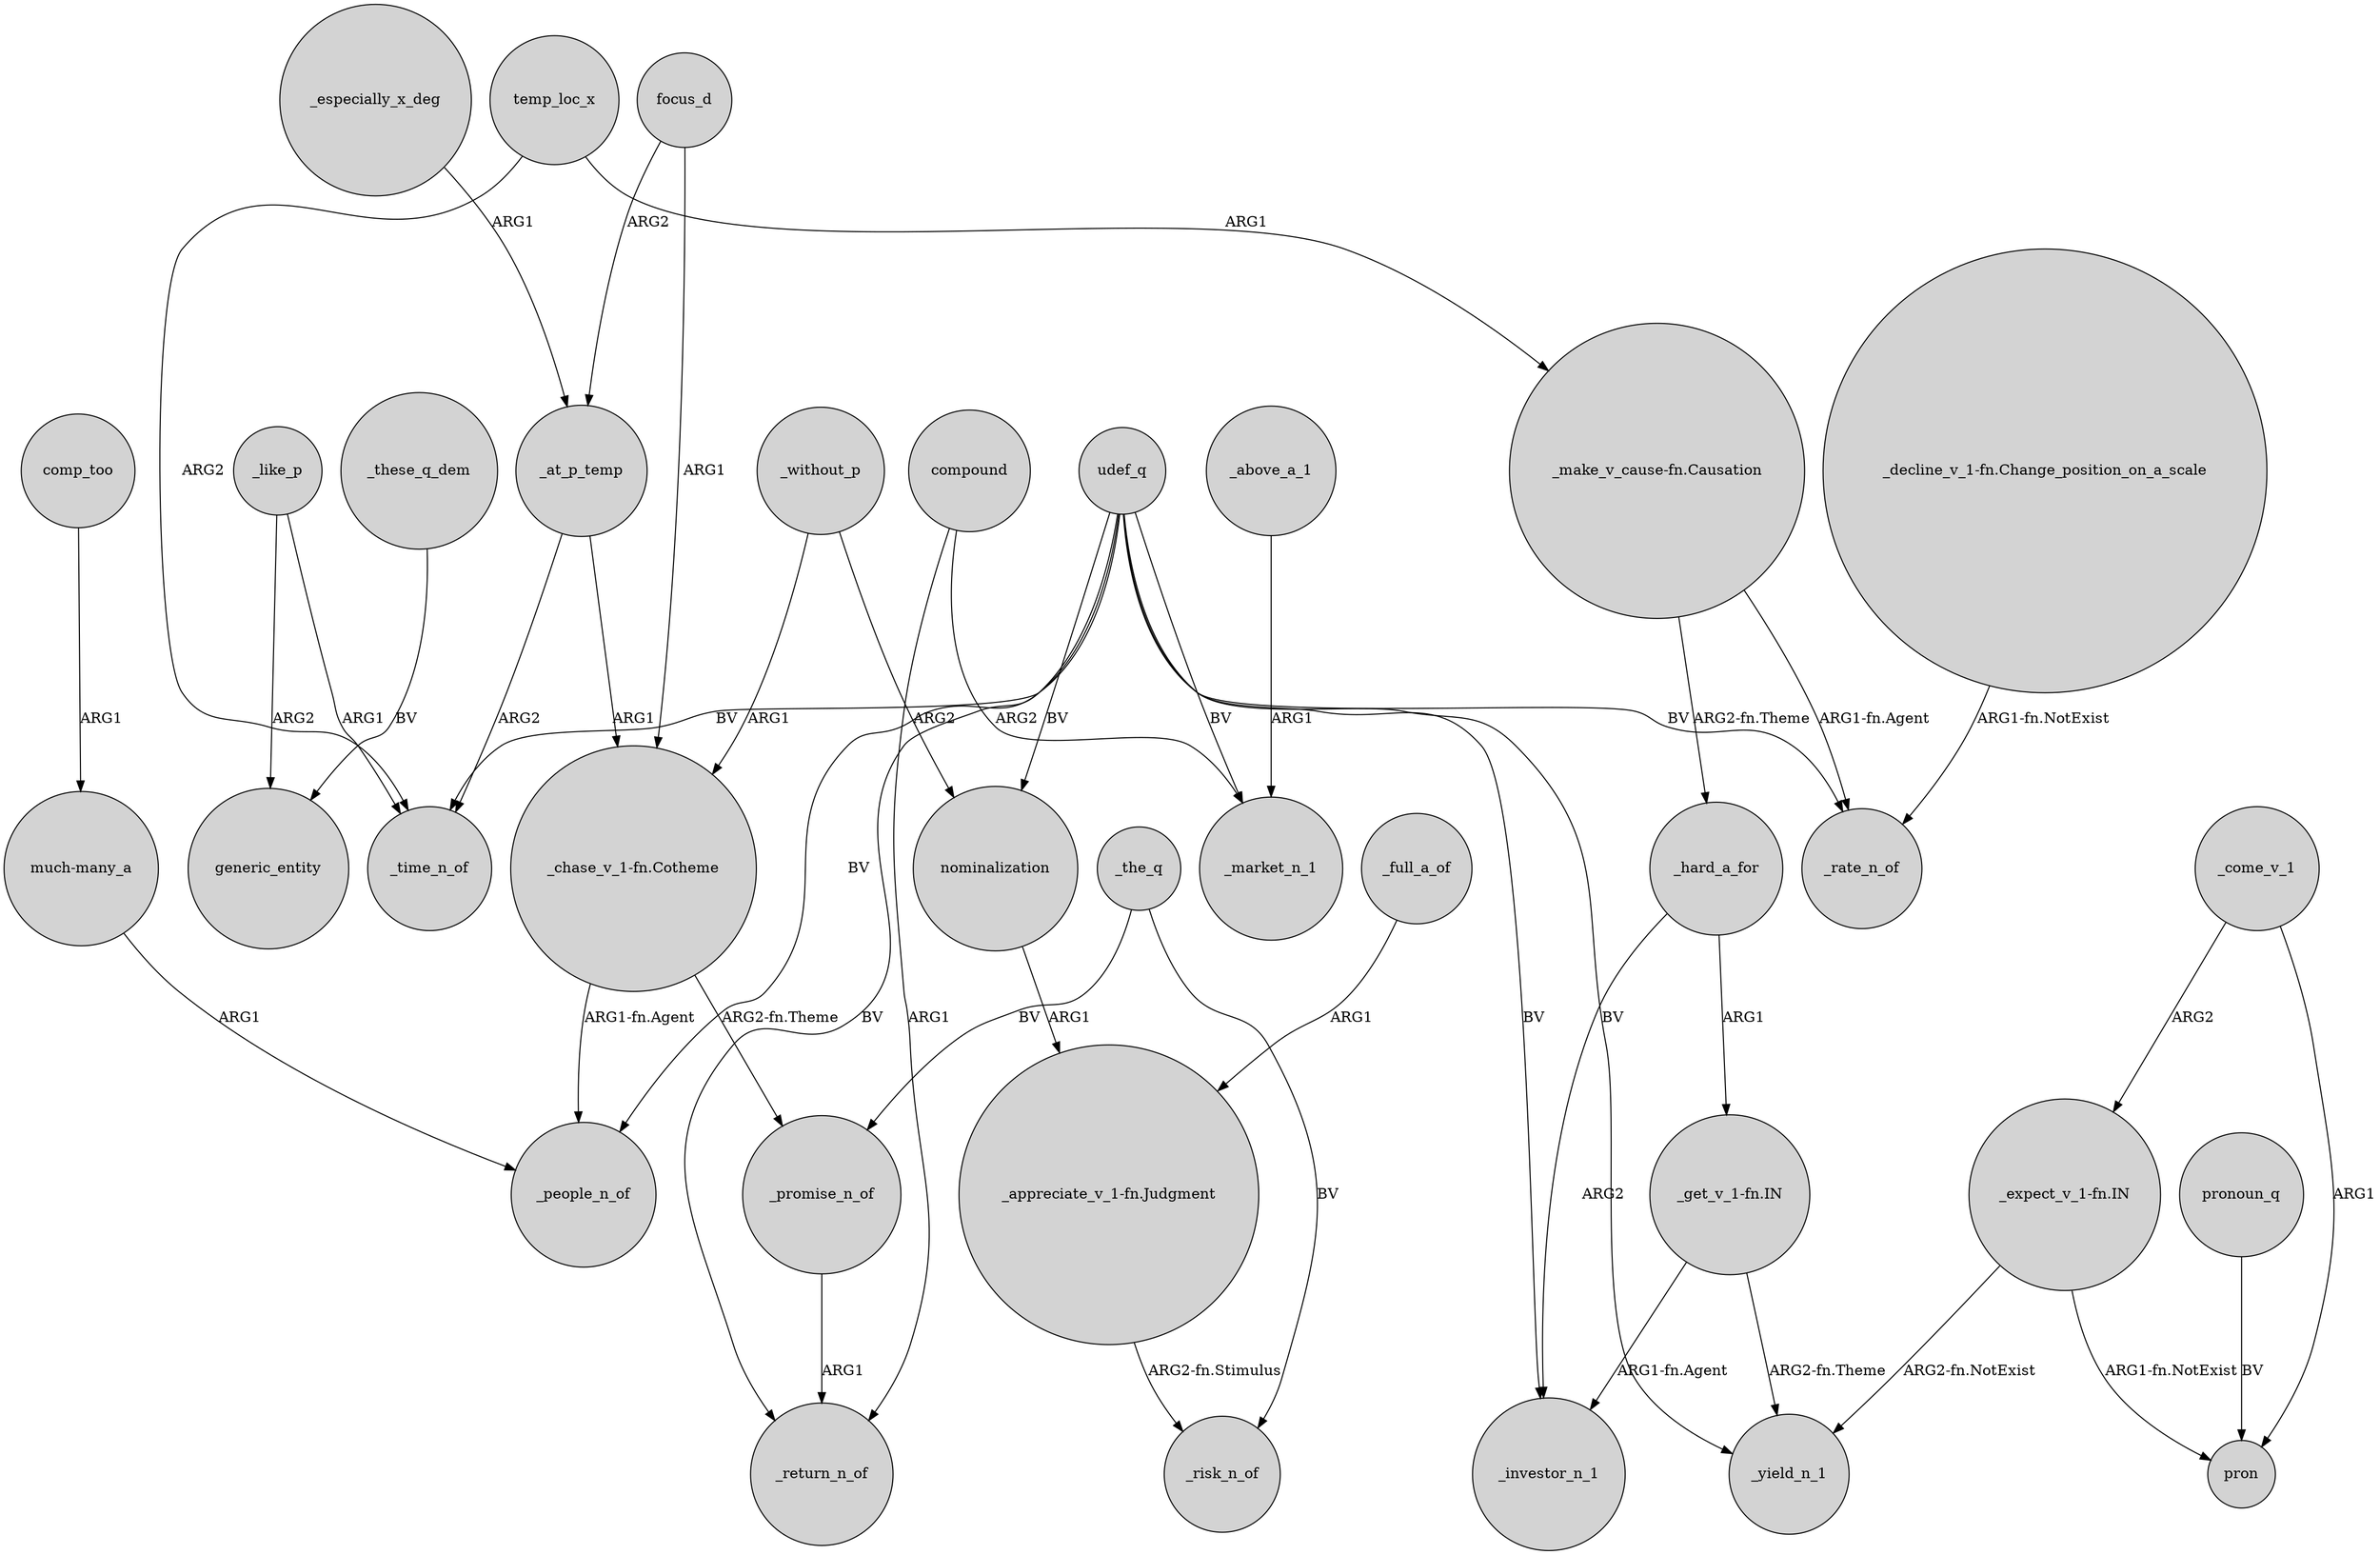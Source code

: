digraph {
	node [shape=circle style=filled]
	_like_p -> _time_n_of [label=ARG1]
	compound -> _market_n_1 [label=ARG2]
	focus_d -> _at_p_temp [label=ARG2]
	_these_q_dem -> generic_entity [label=BV]
	_full_a_of -> "_appreciate_v_1-fn.Judgment" [label=ARG1]
	udef_q -> _investor_n_1 [label=BV]
	comp_too -> "much-many_a" [label=ARG1]
	"_get_v_1-fn.IN" -> _investor_n_1 [label="ARG1-fn.Agent"]
	udef_q -> _return_n_of [label=BV]
	_at_p_temp -> "_chase_v_1-fn.Cotheme" [label=ARG1]
	_without_p -> "_chase_v_1-fn.Cotheme" [label=ARG1]
	_at_p_temp -> _time_n_of [label=ARG2]
	udef_q -> _rate_n_of [label=BV]
	"much-many_a" -> _people_n_of [label=ARG1]
	udef_q -> _market_n_1 [label=BV]
	_especially_x_deg -> _at_p_temp [label=ARG1]
	temp_loc_x -> "_make_v_cause-fn.Causation" [label=ARG1]
	_promise_n_of -> _return_n_of [label=ARG1]
	_hard_a_for -> _investor_n_1 [label=ARG2]
	compound -> _return_n_of [label=ARG1]
	_hard_a_for -> "_get_v_1-fn.IN" [label=ARG1]
	pronoun_q -> pron [label=BV]
	udef_q -> _people_n_of [label=BV]
	_come_v_1 -> pron [label=ARG1]
	_the_q -> _promise_n_of [label=BV]
	temp_loc_x -> _time_n_of [label=ARG2]
	"_chase_v_1-fn.Cotheme" -> _promise_n_of [label="ARG2-fn.Theme"]
	focus_d -> "_chase_v_1-fn.Cotheme" [label=ARG1]
	udef_q -> _time_n_of [label=BV]
	_come_v_1 -> "_expect_v_1-fn.IN" [label=ARG2]
	"_expect_v_1-fn.IN" -> _yield_n_1 [label="ARG2-fn.NotExist"]
	"_expect_v_1-fn.IN" -> pron [label="ARG1-fn.NotExist"]
	"_decline_v_1-fn.Change_position_on_a_scale" -> _rate_n_of [label="ARG1-fn.NotExist"]
	udef_q -> nominalization [label=BV]
	_without_p -> nominalization [label=ARG2]
	"_appreciate_v_1-fn.Judgment" -> _risk_n_of [label="ARG2-fn.Stimulus"]
	_like_p -> generic_entity [label=ARG2]
	"_make_v_cause-fn.Causation" -> _rate_n_of [label="ARG1-fn.Agent"]
	udef_q -> _yield_n_1 [label=BV]
	"_make_v_cause-fn.Causation" -> _hard_a_for [label="ARG2-fn.Theme"]
	"_chase_v_1-fn.Cotheme" -> _people_n_of [label="ARG1-fn.Agent"]
	"_get_v_1-fn.IN" -> _yield_n_1 [label="ARG2-fn.Theme"]
	_above_a_1 -> _market_n_1 [label=ARG1]
	nominalization -> "_appreciate_v_1-fn.Judgment" [label=ARG1]
	_the_q -> _risk_n_of [label=BV]
}
